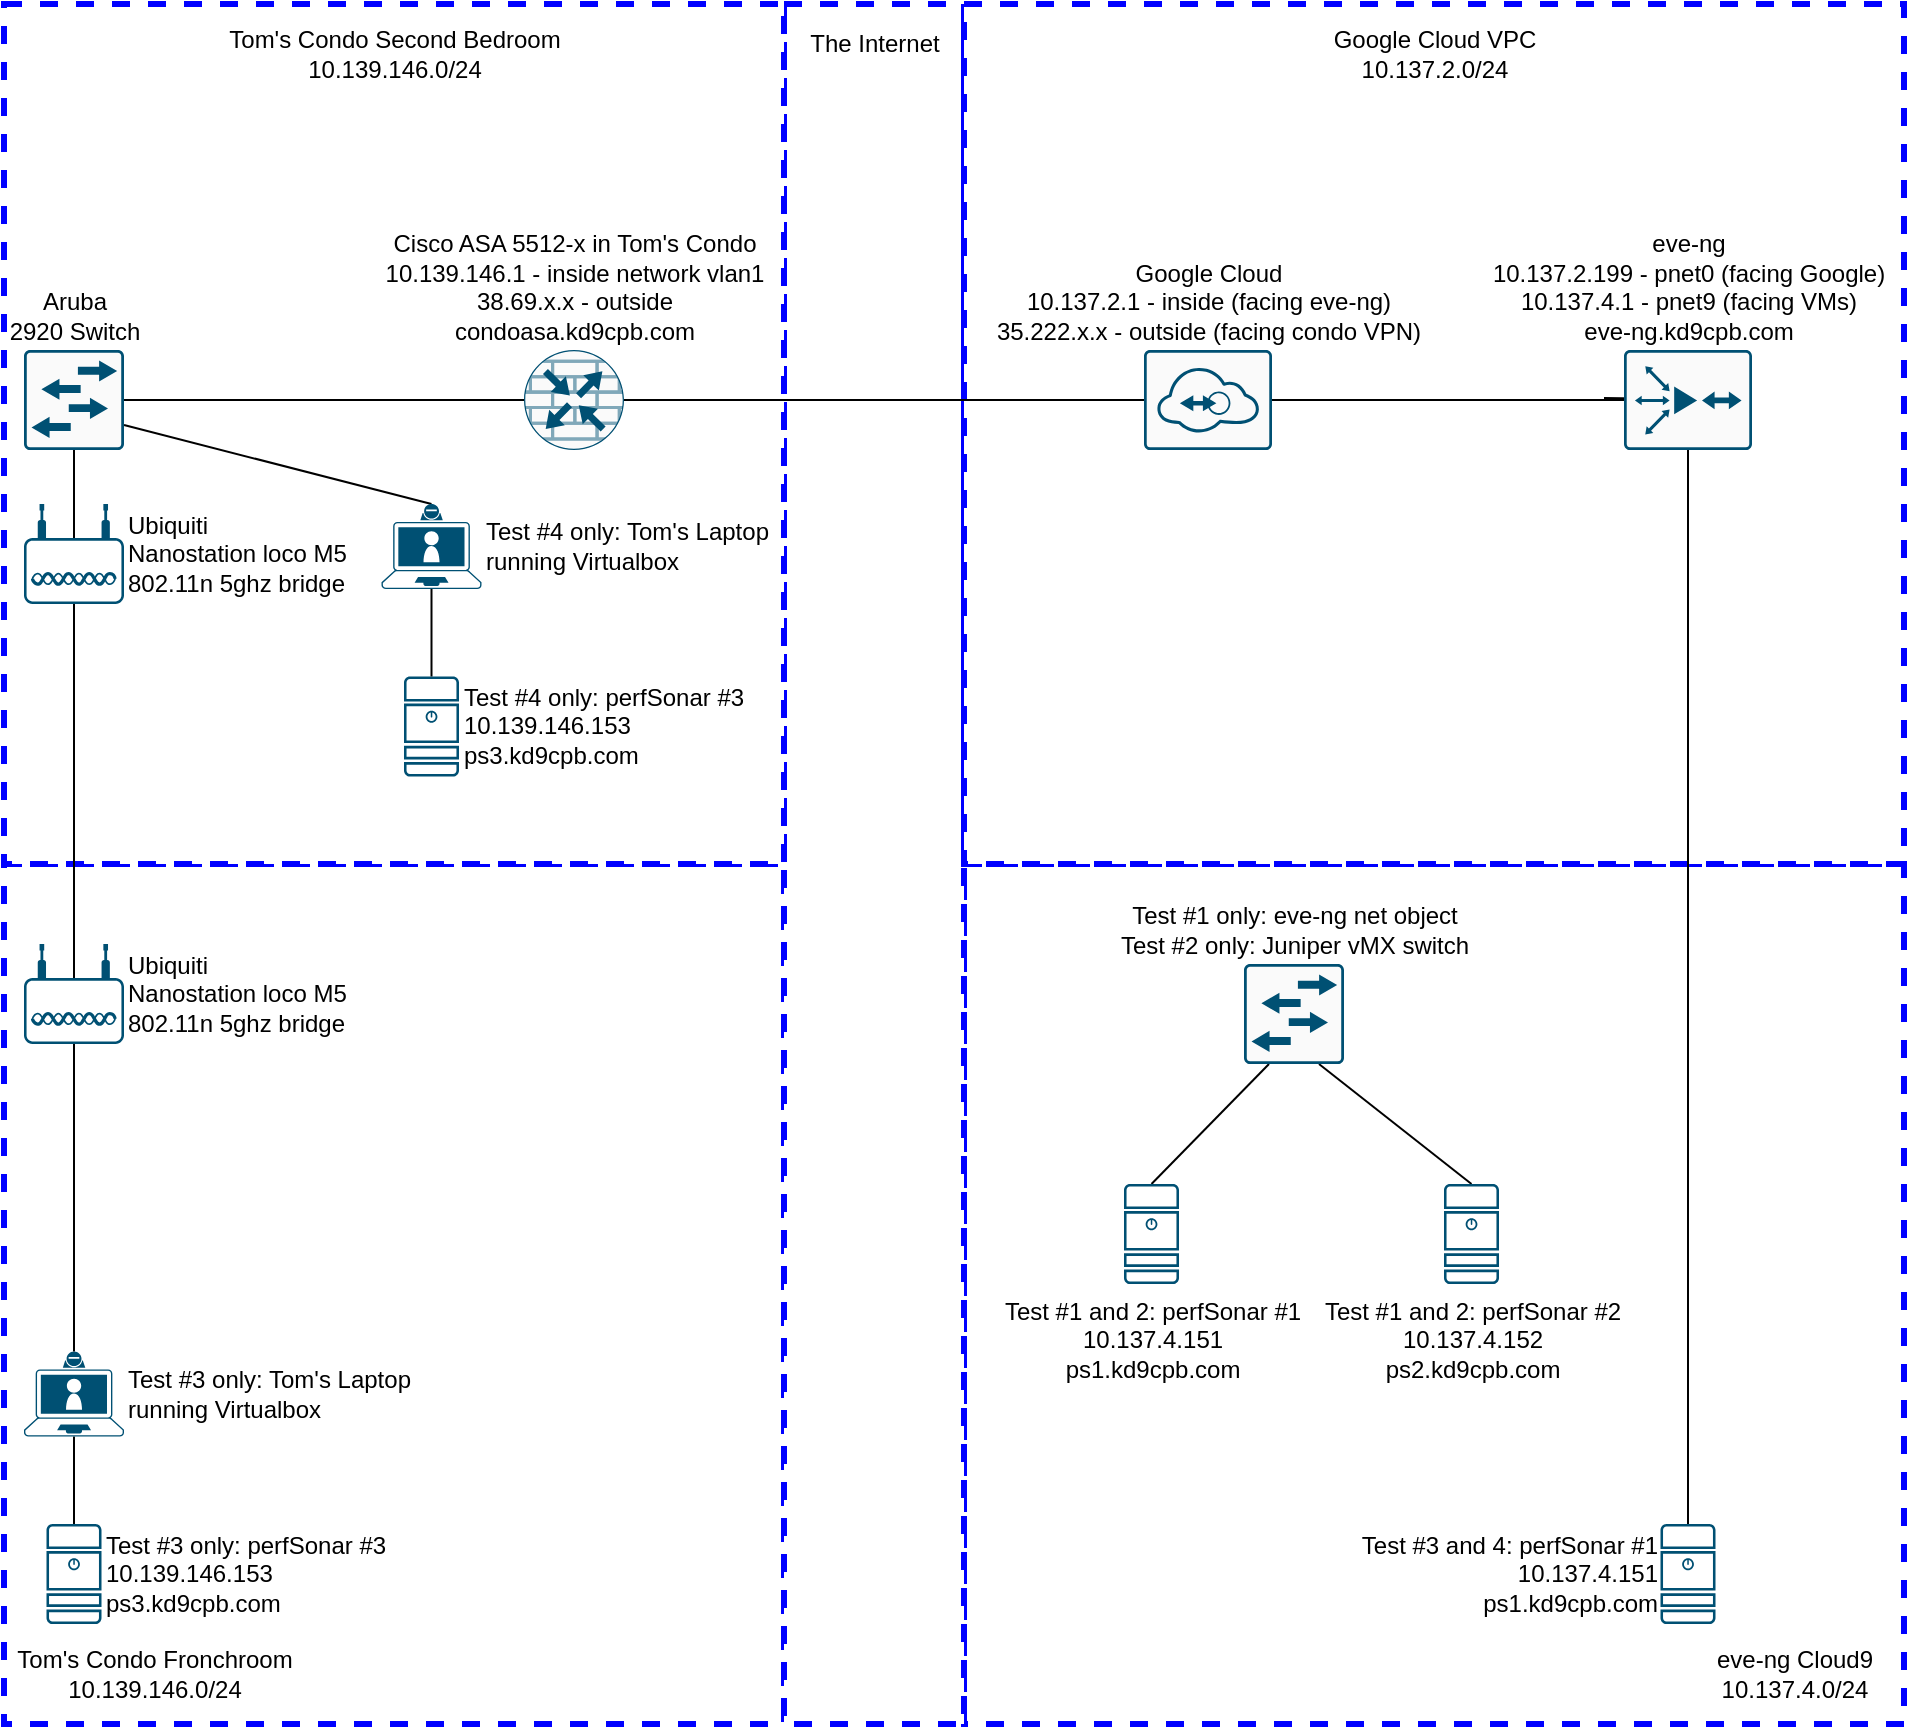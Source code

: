 <mxfile version="13.5.1" type="device"><diagram id="G-9wgaGXwwYEEGFCqt93" name="Page-1"><mxGraphModel dx="2272" dy="822" grid="1" gridSize="10" guides="1" tooltips="1" connect="1" arrows="1" fold="1" page="1" pageScale="1" pageWidth="850" pageHeight="1100" math="0" shadow="0"><root><mxCell id="0"/><mxCell id="1" parent="0"/><mxCell id="1zIlxCZvVPB1T7Ga7fM4-8" value="" style="whiteSpace=wrap;html=1;dashed=1;strokeWidth=3;strokeColor=#0000FF;" parent="1" vertex="1"><mxGeometry x="-840" y="440" width="390" height="430" as="geometry"/></mxCell><mxCell id="1zIlxCZvVPB1T7Ga7fM4-4" value="" style="whiteSpace=wrap;html=1;dashed=1;strokeWidth=3;strokeColor=#0000FF;" parent="1" vertex="1"><mxGeometry x="-360" y="440" width="470" height="430" as="geometry"/></mxCell><mxCell id="AvZ7Kr3mK1H3WiHZLwZi-19" value="" style="whiteSpace=wrap;html=1;dashed=1;strokeWidth=3;strokeColor=#0000FF;" parent="1" vertex="1"><mxGeometry x="-450" y="10" width="90" height="860" as="geometry"/></mxCell><mxCell id="AvZ7Kr3mK1H3WiHZLwZi-18" value="" style="whiteSpace=wrap;html=1;dashed=1;strokeWidth=3;strokeColor=#0000FF;" parent="1" vertex="1"><mxGeometry x="-360" y="10" width="470" height="430" as="geometry"/></mxCell><mxCell id="AvZ7Kr3mK1H3WiHZLwZi-16" value="" style="whiteSpace=wrap;html=1;dashed=1;strokeWidth=3;strokeColor=#0000FF;" parent="1" vertex="1"><mxGeometry x="-840" y="10" width="390" height="430" as="geometry"/></mxCell><mxCell id="AvZ7Kr3mK1H3WiHZLwZi-23" style="rounded=0;orthogonalLoop=1;jettySize=auto;html=1;exitX=1;exitY=0.5;exitDx=0;exitDy=0;exitPerimeter=0;endArrow=none;endFill=0;" parent="1" source="1zIlxCZvVPB1T7Ga7fM4-1" edge="1"><mxGeometry relative="1" as="geometry"><mxPoint x="-40" y="207" as="targetPoint"/></mxGeometry></mxCell><mxCell id="AvZ7Kr3mK1H3WiHZLwZi-5" value="Google Cloud&lt;br&gt;10.137.2.1 - inside (facing eve-ng)&lt;br&gt;35.222.x.x - outside (facing condo VPN)" style="points=[[0.015,0.015,0],[0.985,0.015,0],[0.985,0.985,0],[0.015,0.985,0],[0.25,0,0],[0.5,0,0],[0.75,0,0],[1,0.25,0],[1,0.5,0],[1,0.75,0],[0.75,1,0],[0.5,1,0],[0.25,1,0],[0,0.75,0],[0,0.5,0],[0,0.25,0]];verticalLabelPosition=top;html=1;verticalAlign=bottom;aspect=fixed;align=center;pointerEvents=1;shape=mxgraph.cisco19.rect;prIcon=nexus_1010;fillColor=#FAFAFA;strokeColor=#005073;labelPosition=center;" parent="1" vertex="1"><mxGeometry x="-270" y="183" width="64" height="50" as="geometry"/></mxCell><mxCell id="AvZ7Kr3mK1H3WiHZLwZi-20" style="edgeStyle=orthogonalEdgeStyle;rounded=0;orthogonalLoop=1;jettySize=auto;html=1;exitX=1;exitY=0.5;exitDx=0;exitDy=0;exitPerimeter=0;entryX=0;entryY=0.5;entryDx=0;entryDy=0;entryPerimeter=0;endArrow=none;endFill=0;" parent="1" source="AvZ7Kr3mK1H3WiHZLwZi-6" target="AvZ7Kr3mK1H3WiHZLwZi-5" edge="1"><mxGeometry relative="1" as="geometry"/></mxCell><mxCell id="gQms0lp_smFFZ8yeiViC-10" style="edgeStyle=none;rounded=0;orthogonalLoop=1;jettySize=auto;html=1;exitX=0;exitY=0.5;exitDx=0;exitDy=0;exitPerimeter=0;entryX=1;entryY=0.5;entryDx=0;entryDy=0;entryPerimeter=0;endArrow=none;endFill=0;" parent="1" source="AvZ7Kr3mK1H3WiHZLwZi-6" target="gQms0lp_smFFZ8yeiViC-9" edge="1"><mxGeometry relative="1" as="geometry"/></mxCell><mxCell id="AvZ7Kr3mK1H3WiHZLwZi-6" value="Cisco ASA 5512-x in Tom's Condo&lt;br&gt;10.139.146.1 - inside network vlan1&lt;br&gt;38.69.x.x - outside&lt;br&gt;condoasa.kd9cpb.com" style="points=[[0.5,0,0],[1,0.5,0],[0.5,1,0],[0,0.5,0],[0.145,0.145,0],[0.856,0.145,0],[0.855,0.856,0],[0.145,0.855,0]];verticalLabelPosition=top;html=1;verticalAlign=bottom;aspect=fixed;align=center;pointerEvents=1;shape=mxgraph.cisco19.rect;prIcon=router_with_firewall;fillColor=#FAFAFA;strokeColor=#005073;labelPosition=center;" parent="1" vertex="1"><mxGeometry x="-580" y="183" width="50" height="50" as="geometry"/></mxCell><mxCell id="AvZ7Kr3mK1H3WiHZLwZi-15" style="edgeStyle=orthogonalEdgeStyle;rounded=0;orthogonalLoop=1;jettySize=auto;html=1;exitX=0.5;exitY=1;exitDx=0;exitDy=0;exitPerimeter=0;" parent="1" edge="1"><mxGeometry relative="1" as="geometry"><mxPoint x="-810" y="672.5" as="sourcePoint"/><mxPoint x="-810" y="672.5" as="targetPoint"/></mxGeometry></mxCell><mxCell id="AvZ7Kr3mK1H3WiHZLwZi-24" value="Google Cloud VPC&lt;br&gt;10.137.2.0/24" style="text;html=1;align=center;verticalAlign=middle;resizable=0;points=[];autosize=1;" parent="1" vertex="1"><mxGeometry x="-185" y="20" width="120" height="30" as="geometry"/></mxCell><mxCell id="AvZ7Kr3mK1H3WiHZLwZi-25" value="The Internet" style="text;html=1;align=center;verticalAlign=middle;resizable=0;points=[];autosize=1;" parent="1" vertex="1"><mxGeometry x="-445" y="20" width="80" height="20" as="geometry"/></mxCell><mxCell id="AvZ7Kr3mK1H3WiHZLwZi-40" value="Tom's Condo Second Bedroom&lt;br&gt;10.139.146.0/24" style="text;html=1;align=center;verticalAlign=middle;resizable=0;points=[];autosize=1;" parent="1" vertex="1"><mxGeometry x="-735" y="20" width="180" height="30" as="geometry"/></mxCell><mxCell id="O4HuVSQaOdwfbVeSh_Tz-8" style="edgeStyle=none;rounded=0;orthogonalLoop=1;jettySize=auto;html=1;exitX=0.5;exitY=1;exitDx=0;exitDy=0;exitPerimeter=0;entryX=0.5;entryY=0;entryDx=0;entryDy=0;entryPerimeter=0;endArrow=none;endFill=0;" parent="1" source="1zIlxCZvVPB1T7Ga7fM4-1" target="ySy5qUSoTyug80znfqku-1" edge="1"><mxGeometry relative="1" as="geometry"><mxPoint x="9" y="508.5" as="targetPoint"/></mxGeometry></mxCell><mxCell id="1zIlxCZvVPB1T7Ga7fM4-1" value="eve-ng&lt;br&gt;10.137.2.199 - pnet0 (facing Google)&lt;br&gt;10.137.4.1 - pnet9 (facing VMs)&lt;br&gt;eve-ng.kd9cpb.com" style="points=[[0.015,0.015,0],[0.985,0.015,0],[0.985,0.985,0],[0.015,0.985,0],[0.25,0,0],[0.5,0,0],[0.75,0,0],[1,0.25,0],[1,0.5,0],[1,0.75,0],[0.75,1,0],[0.5,1,0],[0.25,1,0],[0,0.75,0],[0,0.5,0],[0,0.25,0]];verticalLabelPosition=top;html=1;verticalAlign=bottom;aspect=fixed;align=center;pointerEvents=1;shape=mxgraph.cisco19.rect;prIcon=router_with_firewall2;fillColor=#FAFAFA;strokeColor=#005073;labelPosition=center;" parent="1" vertex="1"><mxGeometry x="-30" y="183" width="64" height="50" as="geometry"/></mxCell><mxCell id="1zIlxCZvVPB1T7Ga7fM4-2" style="rounded=0;orthogonalLoop=1;jettySize=auto;html=1;exitX=1;exitY=0.5;exitDx=0;exitDy=0;exitPerimeter=0;endArrow=none;endFill=0;" parent="1" source="AvZ7Kr3mK1H3WiHZLwZi-5" target="1zIlxCZvVPB1T7Ga7fM4-1" edge="1"><mxGeometry relative="1" as="geometry"><mxPoint x="-206" y="208" as="sourcePoint"/><mxPoint x="-40" y="207" as="targetPoint"/></mxGeometry></mxCell><mxCell id="1zIlxCZvVPB1T7Ga7fM4-5" value="eve-ng Cloud9&lt;br&gt;10.137.4.0/24" style="text;html=1;align=center;verticalAlign=middle;resizable=0;points=[];autosize=1;" parent="1" vertex="1"><mxGeometry x="10" y="830" width="90" height="30" as="geometry"/></mxCell><mxCell id="1zIlxCZvVPB1T7Ga7fM4-9" value="Tom's Condo Fronchroom&lt;br&gt;10.139.146.0/24" style="text;html=1;align=center;verticalAlign=middle;resizable=0;points=[];autosize=1;" parent="1" vertex="1"><mxGeometry x="-840" y="830" width="150" height="30" as="geometry"/></mxCell><mxCell id="ySy5qUSoTyug80znfqku-1" value="Test #3 and 4: perfSonar #1&lt;br&gt;10.137.4.151&lt;br&gt;ps1.kd9cpb.com" style="points=[[0.015,0.015,0],[0.985,0.015,0],[0.985,0.985,0],[0.015,0.985,0],[0.25,0,0],[0.5,0,0],[0.75,0,0],[1,0.25,0],[1,0.5,0],[1,0.75,0],[0.75,1,0],[0.5,1,0],[0.25,1,0],[0,0.75,0],[0,0.5,0],[0,0.25,0]];verticalLabelPosition=middle;html=1;verticalAlign=middle;aspect=fixed;align=right;pointerEvents=1;shape=mxgraph.cisco19.server;fillColor=#005073;strokeColor=none;labelPosition=left;" parent="1" vertex="1"><mxGeometry x="-11.75" y="770" width="27.5" height="50" as="geometry"/></mxCell><mxCell id="O4HuVSQaOdwfbVeSh_Tz-9" value="Test #3 only: perfSonar #3&amp;nbsp;&lt;br&gt;10.139.146.153&lt;br&gt;ps3.kd9cpb.com" style="points=[[0.015,0.015,0],[0.985,0.015,0],[0.985,0.985,0],[0.015,0.985,0],[0.25,0,0],[0.5,0,0],[0.75,0,0],[1,0.25,0],[1,0.5,0],[1,0.75,0],[0.75,1,0],[0.5,1,0],[0.25,1,0],[0,0.75,0],[0,0.5,0],[0,0.25,0]];verticalLabelPosition=middle;html=1;verticalAlign=middle;aspect=fixed;align=left;pointerEvents=1;shape=mxgraph.cisco19.server;fillColor=#005073;strokeColor=none;labelPosition=right;" parent="1" vertex="1"><mxGeometry x="-818.75" y="770" width="27.5" height="50" as="geometry"/></mxCell><mxCell id="gQms0lp_smFFZ8yeiViC-8" style="edgeStyle=none;rounded=0;orthogonalLoop=1;jettySize=auto;html=1;exitX=0.5;exitY=1;exitDx=0;exitDy=0;exitPerimeter=0;entryX=0.5;entryY=0;entryDx=0;entryDy=0;entryPerimeter=0;endArrow=none;endFill=0;" parent="1" source="gQms0lp_smFFZ8yeiViC-1" target="O4HuVSQaOdwfbVeSh_Tz-9" edge="1"><mxGeometry relative="1" as="geometry"/></mxCell><mxCell id="gQms0lp_smFFZ8yeiViC-1" value="Test #3 only: Tom's Laptop&lt;br&gt;running Virtualbox" style="points=[[0.13,0.225,0],[0.5,0,0],[0.87,0.225,0],[0.885,0.5,0],[0.985,0.99,0],[0.5,1,0],[0.015,0.99,0],[0.115,0.5,0]];verticalLabelPosition=middle;html=1;verticalAlign=middle;aspect=fixed;align=left;pointerEvents=1;shape=mxgraph.cisco19.laptop_video_client;fillColor=#005073;strokeColor=none;labelPosition=right;" parent="1" vertex="1"><mxGeometry x="-830" y="683.75" width="50" height="42.5" as="geometry"/></mxCell><mxCell id="lKuIP21gShFA-mZx9U4P-8" style="edgeStyle=none;rounded=0;orthogonalLoop=1;jettySize=auto;html=1;exitX=1;exitY=0.75;exitDx=0;exitDy=0;exitPerimeter=0;entryX=0.5;entryY=0;entryDx=0;entryDy=0;entryPerimeter=0;endArrow=none;endFill=0;" edge="1" parent="1" source="gQms0lp_smFFZ8yeiViC-9" target="lKuIP21gShFA-mZx9U4P-7"><mxGeometry relative="1" as="geometry"/></mxCell><mxCell id="gQms0lp_smFFZ8yeiViC-9" value="Aruba &lt;br&gt;2920 Switch" style="points=[[0.015,0.015,0],[0.985,0.015,0],[0.985,0.985,0],[0.015,0.985,0],[0.25,0,0],[0.5,0,0],[0.75,0,0],[1,0.25,0],[1,0.5,0],[1,0.75,0],[0.75,1,0],[0.5,1,0],[0.25,1,0],[0,0.75,0],[0,0.5,0],[0,0.25,0]];verticalLabelPosition=top;html=1;verticalAlign=bottom;aspect=fixed;align=center;pointerEvents=1;shape=mxgraph.cisco19.rect;prIcon=l2_switch;fillColor=#FAFAFA;strokeColor=#005073;labelPosition=center;" parent="1" vertex="1"><mxGeometry x="-830" y="183" width="50" height="50" as="geometry"/></mxCell><mxCell id="lKuIP21gShFA-mZx9U4P-4" style="edgeStyle=none;rounded=0;orthogonalLoop=1;jettySize=auto;html=1;exitX=0.5;exitY=1;exitDx=0;exitDy=0;exitPerimeter=0;entryX=0.5;entryY=0.34;entryDx=0;entryDy=0;entryPerimeter=0;endArrow=none;endFill=0;" edge="1" parent="1" source="lKuIP21gShFA-mZx9U4P-1" target="lKuIP21gShFA-mZx9U4P-2"><mxGeometry relative="1" as="geometry"/></mxCell><mxCell id="lKuIP21gShFA-mZx9U4P-5" style="edgeStyle=none;rounded=0;orthogonalLoop=1;jettySize=auto;html=1;exitX=0.5;exitY=0.34;exitDx=0;exitDy=0;exitPerimeter=0;entryX=0.5;entryY=1;entryDx=0;entryDy=0;entryPerimeter=0;endArrow=none;endFill=0;" edge="1" parent="1" source="lKuIP21gShFA-mZx9U4P-1" target="gQms0lp_smFFZ8yeiViC-9"><mxGeometry relative="1" as="geometry"/></mxCell><mxCell id="lKuIP21gShFA-mZx9U4P-1" value="Ubiquiti&lt;br&gt;Nanostation loco M5&lt;br&gt;802.11n 5ghz bridge" style="points=[[0.03,0.36,0],[0.18,0,0],[0.5,0.34,0],[0.82,0,0],[0.97,0.36,0],[1,0.67,0],[0.975,0.975,0],[0.5,1,0],[0.025,0.975,0],[0,0.67,0]];verticalLabelPosition=middle;html=1;verticalAlign=middle;aspect=fixed;align=left;pointerEvents=1;shape=mxgraph.cisco19.wireless_access_point;fillColor=#005073;strokeColor=none;labelPosition=right;" vertex="1" parent="1"><mxGeometry x="-830" y="260" width="50" height="50" as="geometry"/></mxCell><mxCell id="lKuIP21gShFA-mZx9U4P-3" style="edgeStyle=none;rounded=0;orthogonalLoop=1;jettySize=auto;html=1;exitX=0.5;exitY=1;exitDx=0;exitDy=0;exitPerimeter=0;entryX=0.5;entryY=0;entryDx=0;entryDy=0;entryPerimeter=0;endArrow=none;endFill=0;" edge="1" parent="1" source="lKuIP21gShFA-mZx9U4P-2" target="gQms0lp_smFFZ8yeiViC-1"><mxGeometry relative="1" as="geometry"/></mxCell><mxCell id="lKuIP21gShFA-mZx9U4P-2" value="Ubiquiti&lt;br&gt;Nanostation loco M5&lt;br&gt;802.11n 5ghz bridge" style="points=[[0.03,0.36,0],[0.18,0,0],[0.5,0.34,0],[0.82,0,0],[0.97,0.36,0],[1,0.67,0],[0.975,0.975,0],[0.5,1,0],[0.025,0.975,0],[0,0.67,0]];verticalLabelPosition=middle;html=1;verticalAlign=middle;aspect=fixed;align=left;pointerEvents=1;shape=mxgraph.cisco19.wireless_access_point;fillColor=#005073;strokeColor=none;labelPosition=right;" vertex="1" parent="1"><mxGeometry x="-830" y="480" width="50" height="50" as="geometry"/></mxCell><mxCell id="lKuIP21gShFA-mZx9U4P-6" value="Test #4 only: perfSonar #3&amp;nbsp;&lt;br&gt;10.139.146.153&lt;br&gt;ps3.kd9cpb.com" style="points=[[0.015,0.015,0],[0.985,0.015,0],[0.985,0.985,0],[0.015,0.985,0],[0.25,0,0],[0.5,0,0],[0.75,0,0],[1,0.25,0],[1,0.5,0],[1,0.75,0],[0.75,1,0],[0.5,1,0],[0.25,1,0],[0,0.75,0],[0,0.5,0],[0,0.25,0]];verticalLabelPosition=middle;html=1;verticalAlign=middle;aspect=fixed;align=left;pointerEvents=1;shape=mxgraph.cisco19.server;fillColor=#005073;strokeColor=none;labelPosition=right;" vertex="1" parent="1"><mxGeometry x="-640" y="346.25" width="27.5" height="50" as="geometry"/></mxCell><mxCell id="lKuIP21gShFA-mZx9U4P-9" style="edgeStyle=none;rounded=0;orthogonalLoop=1;jettySize=auto;html=1;exitX=0.5;exitY=1;exitDx=0;exitDy=0;exitPerimeter=0;entryX=0.5;entryY=0;entryDx=0;entryDy=0;entryPerimeter=0;endArrow=none;endFill=0;" edge="1" parent="1" source="lKuIP21gShFA-mZx9U4P-7" target="lKuIP21gShFA-mZx9U4P-6"><mxGeometry relative="1" as="geometry"/></mxCell><mxCell id="lKuIP21gShFA-mZx9U4P-7" value="Test #4 only: Tom's Laptop&lt;br&gt;running Virtualbox" style="points=[[0.13,0.225,0],[0.5,0,0],[0.87,0.225,0],[0.885,0.5,0],[0.985,0.99,0],[0.5,1,0],[0.015,0.99,0],[0.115,0.5,0]];verticalLabelPosition=middle;html=1;verticalAlign=middle;aspect=fixed;align=left;pointerEvents=1;shape=mxgraph.cisco19.laptop_video_client;fillColor=#005073;strokeColor=none;labelPosition=right;" vertex="1" parent="1"><mxGeometry x="-651.25" y="260" width="50" height="42.5" as="geometry"/></mxCell><mxCell id="lKuIP21gShFA-mZx9U4P-13" style="edgeStyle=none;rounded=0;orthogonalLoop=1;jettySize=auto;html=1;exitX=0.75;exitY=1;exitDx=0;exitDy=0;exitPerimeter=0;entryX=0.5;entryY=0;entryDx=0;entryDy=0;entryPerimeter=0;endArrow=none;endFill=0;" edge="1" parent="1" source="lKuIP21gShFA-mZx9U4P-10" target="lKuIP21gShFA-mZx9U4P-12"><mxGeometry relative="1" as="geometry"/></mxCell><mxCell id="lKuIP21gShFA-mZx9U4P-14" style="edgeStyle=none;rounded=0;orthogonalLoop=1;jettySize=auto;html=1;exitX=0.25;exitY=1;exitDx=0;exitDy=0;exitPerimeter=0;entryX=0.5;entryY=0;entryDx=0;entryDy=0;entryPerimeter=0;endArrow=none;endFill=0;" edge="1" parent="1" source="lKuIP21gShFA-mZx9U4P-10" target="lKuIP21gShFA-mZx9U4P-11"><mxGeometry relative="1" as="geometry"/></mxCell><mxCell id="lKuIP21gShFA-mZx9U4P-10" value="Test #1 only: eve-ng net object&lt;br&gt;Test #2 only: Juniper vMX switch" style="points=[[0.015,0.015,0],[0.985,0.015,0],[0.985,0.985,0],[0.015,0.985,0],[0.25,0,0],[0.5,0,0],[0.75,0,0],[1,0.25,0],[1,0.5,0],[1,0.75,0],[0.75,1,0],[0.5,1,0],[0.25,1,0],[0,0.75,0],[0,0.5,0],[0,0.25,0]];verticalLabelPosition=top;html=1;verticalAlign=bottom;aspect=fixed;align=center;pointerEvents=1;shape=mxgraph.cisco19.rect;prIcon=l2_switch;fillColor=#FAFAFA;strokeColor=#005073;labelPosition=center;" vertex="1" parent="1"><mxGeometry x="-220" y="490" width="50" height="50" as="geometry"/></mxCell><mxCell id="lKuIP21gShFA-mZx9U4P-11" value="Test #1 and 2: perfSonar #1&lt;br&gt;10.137.4.151&lt;br&gt;ps1.kd9cpb.com" style="points=[[0.015,0.015,0],[0.985,0.015,0],[0.985,0.985,0],[0.015,0.985,0],[0.25,0,0],[0.5,0,0],[0.75,0,0],[1,0.25,0],[1,0.5,0],[1,0.75,0],[0.75,1,0],[0.5,1,0],[0.25,1,0],[0,0.75,0],[0,0.5,0],[0,0.25,0]];verticalLabelPosition=bottom;html=1;verticalAlign=top;aspect=fixed;align=center;pointerEvents=1;shape=mxgraph.cisco19.server;fillColor=#005073;strokeColor=none;labelPosition=center;" vertex="1" parent="1"><mxGeometry x="-280" y="600" width="27.5" height="50" as="geometry"/></mxCell><mxCell id="lKuIP21gShFA-mZx9U4P-12" value="Test #1 and 2: perfSonar #2&lt;br&gt;10.137.4.152&lt;br&gt;ps2.kd9cpb.com" style="points=[[0.015,0.015,0],[0.985,0.015,0],[0.985,0.985,0],[0.015,0.985,0],[0.25,0,0],[0.5,0,0],[0.75,0,0],[1,0.25,0],[1,0.5,0],[1,0.75,0],[0.75,1,0],[0.5,1,0],[0.25,1,0],[0,0.75,0],[0,0.5,0],[0,0.25,0]];verticalLabelPosition=bottom;html=1;verticalAlign=top;aspect=fixed;align=center;pointerEvents=1;shape=mxgraph.cisco19.server;fillColor=#005073;strokeColor=none;labelPosition=center;" vertex="1" parent="1"><mxGeometry x="-120" y="600" width="27.5" height="50" as="geometry"/></mxCell></root></mxGraphModel></diagram></mxfile>